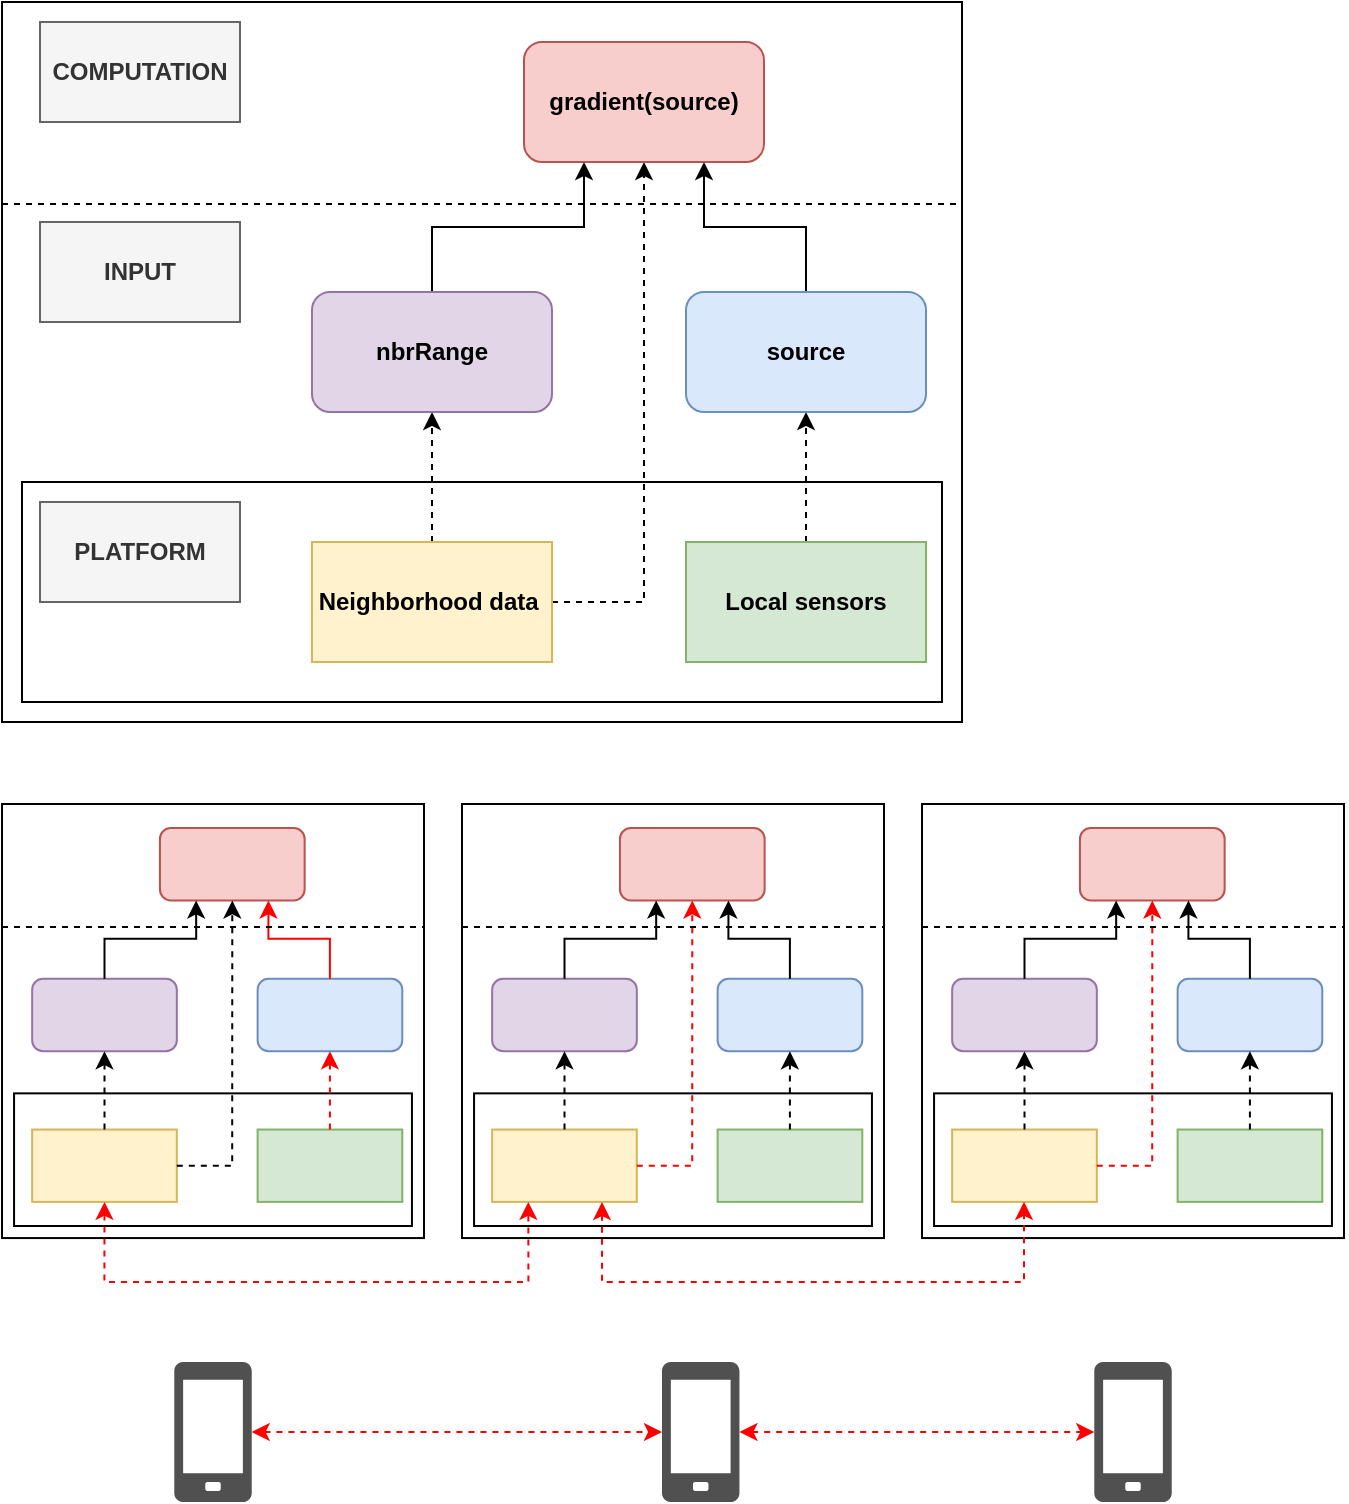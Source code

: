 <mxfile version="22.0.3" type="device">
  <diagram name="Page-1" id="xorHHQ4VulhAJQkCFh0G">
    <mxGraphModel dx="1434" dy="849" grid="1" gridSize="10" guides="1" tooltips="1" connect="1" arrows="1" fold="1" page="1" pageScale="1" pageWidth="850" pageHeight="1100" math="0" shadow="0">
      <root>
        <mxCell id="0" />
        <mxCell id="1" parent="0" />
        <mxCell id="oDXKYZi_NrxGyl0jPFbC-14" value="" style="rounded=0;whiteSpace=wrap;html=1;" parent="1" vertex="1">
          <mxGeometry x="40" y="40" width="480" height="360" as="geometry" />
        </mxCell>
        <mxCell id="oDXKYZi_NrxGyl0jPFbC-13" value="" style="rounded=0;whiteSpace=wrap;html=1;" parent="1" vertex="1">
          <mxGeometry x="50" y="280" width="460" height="110" as="geometry" />
        </mxCell>
        <mxCell id="oDXKYZi_NrxGyl0jPFbC-6" style="edgeStyle=orthogonalEdgeStyle;rounded=0;orthogonalLoop=1;jettySize=auto;html=1;dashed=1;" parent="1" source="oDXKYZi_NrxGyl0jPFbC-1" target="oDXKYZi_NrxGyl0jPFbC-4" edge="1">
          <mxGeometry relative="1" as="geometry" />
        </mxCell>
        <mxCell id="oDXKYZi_NrxGyl0jPFbC-21" style="edgeStyle=orthogonalEdgeStyle;rounded=0;orthogonalLoop=1;jettySize=auto;html=1;entryX=0.5;entryY=1;entryDx=0;entryDy=0;dashed=1;" parent="1" source="oDXKYZi_NrxGyl0jPFbC-1" target="oDXKYZi_NrxGyl0jPFbC-5" edge="1">
          <mxGeometry relative="1" as="geometry">
            <Array as="points">
              <mxPoint x="361" y="340" />
            </Array>
          </mxGeometry>
        </mxCell>
        <mxCell id="oDXKYZi_NrxGyl0jPFbC-1" value="Neighborhood data&amp;nbsp;" style="rounded=0;whiteSpace=wrap;html=1;fillColor=#fff2cc;strokeColor=#d6b656;fontStyle=1" parent="1" vertex="1">
          <mxGeometry x="195" y="310" width="120" height="60" as="geometry" />
        </mxCell>
        <mxCell id="oDXKYZi_NrxGyl0jPFbC-7" style="edgeStyle=orthogonalEdgeStyle;rounded=0;orthogonalLoop=1;jettySize=auto;html=1;dashed=1;" parent="1" source="oDXKYZi_NrxGyl0jPFbC-2" target="oDXKYZi_NrxGyl0jPFbC-3" edge="1">
          <mxGeometry relative="1" as="geometry" />
        </mxCell>
        <mxCell id="oDXKYZi_NrxGyl0jPFbC-2" value="Local sensors" style="rounded=0;whiteSpace=wrap;html=1;fillColor=#d5e8d4;strokeColor=#82b366;fontStyle=1" parent="1" vertex="1">
          <mxGeometry x="382" y="310" width="120" height="60" as="geometry" />
        </mxCell>
        <mxCell id="oDXKYZi_NrxGyl0jPFbC-26" style="edgeStyle=orthogonalEdgeStyle;rounded=0;orthogonalLoop=1;jettySize=auto;html=1;entryX=0.75;entryY=1;entryDx=0;entryDy=0;" parent="1" source="oDXKYZi_NrxGyl0jPFbC-3" target="oDXKYZi_NrxGyl0jPFbC-5" edge="1">
          <mxGeometry relative="1" as="geometry" />
        </mxCell>
        <mxCell id="oDXKYZi_NrxGyl0jPFbC-3" value="source" style="rounded=1;whiteSpace=wrap;html=1;fillColor=#dae8fc;strokeColor=#6c8ebf;fontStyle=1" parent="1" vertex="1">
          <mxGeometry x="382" y="185" width="120" height="60" as="geometry" />
        </mxCell>
        <mxCell id="oDXKYZi_NrxGyl0jPFbC-17" style="edgeStyle=orthogonalEdgeStyle;rounded=0;orthogonalLoop=1;jettySize=auto;html=1;entryX=0.25;entryY=1;entryDx=0;entryDy=0;" parent="1" source="oDXKYZi_NrxGyl0jPFbC-4" target="oDXKYZi_NrxGyl0jPFbC-5" edge="1">
          <mxGeometry relative="1" as="geometry" />
        </mxCell>
        <mxCell id="oDXKYZi_NrxGyl0jPFbC-4" value="nbrRange" style="rounded=1;whiteSpace=wrap;html=1;fillColor=#e1d5e7;strokeColor=#9673a6;fontStyle=1" parent="1" vertex="1">
          <mxGeometry x="195" y="185" width="120" height="60" as="geometry" />
        </mxCell>
        <mxCell id="oDXKYZi_NrxGyl0jPFbC-5" value="gradient(source)" style="rounded=1;whiteSpace=wrap;html=1;fillColor=#f8cecc;strokeColor=#b85450;fontStyle=1" parent="1" vertex="1">
          <mxGeometry x="301" y="60" width="120" height="60" as="geometry" />
        </mxCell>
        <mxCell id="oDXKYZi_NrxGyl0jPFbC-22" value="PLATFORM" style="rounded=0;whiteSpace=wrap;html=1;fillColor=#f5f5f5;fontColor=#333333;strokeColor=#666666;fontStyle=1" parent="1" vertex="1">
          <mxGeometry x="59" y="290" width="100" height="50" as="geometry" />
        </mxCell>
        <mxCell id="oDXKYZi_NrxGyl0jPFbC-23" value="" style="endArrow=none;dashed=1;html=1;rounded=0;entryX=1;entryY=0.25;entryDx=0;entryDy=0;exitX=0;exitY=0.25;exitDx=0;exitDy=0;" parent="1" edge="1">
          <mxGeometry width="50" height="50" relative="1" as="geometry">
            <mxPoint x="40" y="141" as="sourcePoint" />
            <mxPoint x="520" y="141" as="targetPoint" />
          </mxGeometry>
        </mxCell>
        <mxCell id="oDXKYZi_NrxGyl0jPFbC-24" value="INPUT" style="rounded=0;whiteSpace=wrap;html=1;fillColor=#f5f5f5;fontColor=#333333;strokeColor=#666666;fontStyle=1" parent="1" vertex="1">
          <mxGeometry x="59" y="150" width="100" height="50" as="geometry" />
        </mxCell>
        <mxCell id="oDXKYZi_NrxGyl0jPFbC-25" value="COMPUTATION" style="rounded=0;whiteSpace=wrap;html=1;fillColor=#f5f5f5;fontColor=#333333;strokeColor=#666666;fontStyle=1" parent="1" vertex="1">
          <mxGeometry x="59" y="50" width="100" height="50" as="geometry" />
        </mxCell>
        <mxCell id="oDXKYZi_NrxGyl0jPFbC-43" value="" style="group" parent="1" vertex="1" connectable="0">
          <mxGeometry x="40" y="441" width="211" height="217.03" as="geometry" />
        </mxCell>
        <mxCell id="oDXKYZi_NrxGyl0jPFbC-27" value="" style="rounded=0;whiteSpace=wrap;html=1;" parent="oDXKYZi_NrxGyl0jPFbC-43" vertex="1">
          <mxGeometry width="211" height="217.03" as="geometry" />
        </mxCell>
        <mxCell id="oDXKYZi_NrxGyl0jPFbC-28" value="" style="rounded=0;whiteSpace=wrap;html=1;" parent="oDXKYZi_NrxGyl0jPFbC-43" vertex="1">
          <mxGeometry x="6.029" y="144.687" width="198.943" height="66.315" as="geometry" />
        </mxCell>
        <mxCell id="oDXKYZi_NrxGyl0jPFbC-31" value="" style="rounded=0;whiteSpace=wrap;html=1;fillColor=#fff2cc;strokeColor=#d6b656;fontStyle=1" parent="oDXKYZi_NrxGyl0jPFbC-43" vertex="1">
          <mxGeometry x="15.071" y="162.772" width="72.343" height="36.172" as="geometry" />
        </mxCell>
        <mxCell id="oDXKYZi_NrxGyl0jPFbC-33" value="" style="rounded=0;whiteSpace=wrap;html=1;fillColor=#d5e8d4;strokeColor=#82b366;fontStyle=1" parent="oDXKYZi_NrxGyl0jPFbC-43" vertex="1">
          <mxGeometry x="127.806" y="162.772" width="72.343" height="36.172" as="geometry" />
        </mxCell>
        <mxCell id="oDXKYZi_NrxGyl0jPFbC-35" value="" style="rounded=1;whiteSpace=wrap;html=1;fillColor=#dae8fc;strokeColor=#6c8ebf;fontStyle=1" parent="oDXKYZi_NrxGyl0jPFbC-43" vertex="1">
          <mxGeometry x="127.806" y="87.415" width="72.343" height="36.172" as="geometry" />
        </mxCell>
        <mxCell id="oDXKYZi_NrxGyl0jPFbC-32" style="edgeStyle=orthogonalEdgeStyle;rounded=0;orthogonalLoop=1;jettySize=auto;html=1;dashed=1;fillColor=#f8cecc;strokeColor=#FC0000;" parent="oDXKYZi_NrxGyl0jPFbC-43" source="oDXKYZi_NrxGyl0jPFbC-33" target="oDXKYZi_NrxGyl0jPFbC-35" edge="1">
          <mxGeometry relative="1" as="geometry" />
        </mxCell>
        <mxCell id="oDXKYZi_NrxGyl0jPFbC-37" value="" style="rounded=1;whiteSpace=wrap;html=1;fillColor=#e1d5e7;strokeColor=#9673a6;fontStyle=1" parent="oDXKYZi_NrxGyl0jPFbC-43" vertex="1">
          <mxGeometry x="15.071" y="87.415" width="72.343" height="36.172" as="geometry" />
        </mxCell>
        <mxCell id="oDXKYZi_NrxGyl0jPFbC-29" style="edgeStyle=orthogonalEdgeStyle;rounded=0;orthogonalLoop=1;jettySize=auto;html=1;dashed=1;" parent="oDXKYZi_NrxGyl0jPFbC-43" source="oDXKYZi_NrxGyl0jPFbC-31" target="oDXKYZi_NrxGyl0jPFbC-37" edge="1">
          <mxGeometry relative="1" as="geometry" />
        </mxCell>
        <mxCell id="oDXKYZi_NrxGyl0jPFbC-38" value="" style="rounded=1;whiteSpace=wrap;html=1;fillColor=#f8cecc;strokeColor=#b85450;fontStyle=1" parent="oDXKYZi_NrxGyl0jPFbC-43" vertex="1">
          <mxGeometry x="78.974" y="12.057" width="72.343" height="36.172" as="geometry" />
        </mxCell>
        <mxCell id="oDXKYZi_NrxGyl0jPFbC-30" style="edgeStyle=orthogonalEdgeStyle;rounded=0;orthogonalLoop=1;jettySize=auto;html=1;entryX=0.5;entryY=1;entryDx=0;entryDy=0;dashed=1;" parent="oDXKYZi_NrxGyl0jPFbC-43" source="oDXKYZi_NrxGyl0jPFbC-31" target="oDXKYZi_NrxGyl0jPFbC-38" edge="1">
          <mxGeometry relative="1" as="geometry">
            <Array as="points">
              <mxPoint x="115.146" y="180.858" />
            </Array>
          </mxGeometry>
        </mxCell>
        <mxCell id="oDXKYZi_NrxGyl0jPFbC-34" style="edgeStyle=orthogonalEdgeStyle;rounded=0;orthogonalLoop=1;jettySize=auto;html=1;entryX=0.75;entryY=1;entryDx=0;entryDy=0;strokeColor=#FF0000;" parent="oDXKYZi_NrxGyl0jPFbC-43" source="oDXKYZi_NrxGyl0jPFbC-35" target="oDXKYZi_NrxGyl0jPFbC-38" edge="1">
          <mxGeometry relative="1" as="geometry" />
        </mxCell>
        <mxCell id="oDXKYZi_NrxGyl0jPFbC-36" style="edgeStyle=orthogonalEdgeStyle;rounded=0;orthogonalLoop=1;jettySize=auto;html=1;entryX=0.25;entryY=1;entryDx=0;entryDy=0;" parent="oDXKYZi_NrxGyl0jPFbC-43" source="oDXKYZi_NrxGyl0jPFbC-37" target="oDXKYZi_NrxGyl0jPFbC-38" edge="1">
          <mxGeometry relative="1" as="geometry" />
        </mxCell>
        <mxCell id="oDXKYZi_NrxGyl0jPFbC-40" value="" style="endArrow=none;dashed=1;html=1;rounded=0;entryX=1;entryY=0.25;entryDx=0;entryDy=0;exitX=0;exitY=0.25;exitDx=0;exitDy=0;" parent="oDXKYZi_NrxGyl0jPFbC-43" edge="1">
          <mxGeometry width="50" height="50" relative="1" as="geometry">
            <mxPoint y="61.492" as="sourcePoint" />
            <mxPoint x="211" y="61.492" as="targetPoint" />
          </mxGeometry>
        </mxCell>
        <mxCell id="oDXKYZi_NrxGyl0jPFbC-114" value="" style="group" parent="1" vertex="1" connectable="0">
          <mxGeometry x="270" y="441" width="211" height="217.03" as="geometry" />
        </mxCell>
        <mxCell id="oDXKYZi_NrxGyl0jPFbC-115" value="" style="rounded=0;whiteSpace=wrap;html=1;" parent="oDXKYZi_NrxGyl0jPFbC-114" vertex="1">
          <mxGeometry width="211" height="217.03" as="geometry" />
        </mxCell>
        <mxCell id="oDXKYZi_NrxGyl0jPFbC-116" value="" style="rounded=0;whiteSpace=wrap;html=1;" parent="oDXKYZi_NrxGyl0jPFbC-114" vertex="1">
          <mxGeometry x="6.029" y="144.687" width="198.943" height="66.315" as="geometry" />
        </mxCell>
        <mxCell id="oDXKYZi_NrxGyl0jPFbC-117" value="" style="rounded=0;whiteSpace=wrap;html=1;fillColor=#fff2cc;strokeColor=#d6b656;fontStyle=1" parent="oDXKYZi_NrxGyl0jPFbC-114" vertex="1">
          <mxGeometry x="15.071" y="162.772" width="72.343" height="36.172" as="geometry" />
        </mxCell>
        <mxCell id="oDXKYZi_NrxGyl0jPFbC-118" value="" style="rounded=0;whiteSpace=wrap;html=1;fillColor=#d5e8d4;strokeColor=#82b366;fontStyle=1" parent="oDXKYZi_NrxGyl0jPFbC-114" vertex="1">
          <mxGeometry x="127.806" y="162.772" width="72.343" height="36.172" as="geometry" />
        </mxCell>
        <mxCell id="oDXKYZi_NrxGyl0jPFbC-119" value="" style="rounded=1;whiteSpace=wrap;html=1;fillColor=#dae8fc;strokeColor=#6c8ebf;fontStyle=1" parent="oDXKYZi_NrxGyl0jPFbC-114" vertex="1">
          <mxGeometry x="127.806" y="87.415" width="72.343" height="36.172" as="geometry" />
        </mxCell>
        <mxCell id="oDXKYZi_NrxGyl0jPFbC-120" style="edgeStyle=orthogonalEdgeStyle;rounded=0;orthogonalLoop=1;jettySize=auto;html=1;dashed=1;" parent="oDXKYZi_NrxGyl0jPFbC-114" source="oDXKYZi_NrxGyl0jPFbC-118" target="oDXKYZi_NrxGyl0jPFbC-119" edge="1">
          <mxGeometry relative="1" as="geometry" />
        </mxCell>
        <mxCell id="oDXKYZi_NrxGyl0jPFbC-121" value="" style="rounded=1;whiteSpace=wrap;html=1;fillColor=#e1d5e7;strokeColor=#9673a6;fontStyle=1" parent="oDXKYZi_NrxGyl0jPFbC-114" vertex="1">
          <mxGeometry x="15.071" y="87.415" width="72.343" height="36.172" as="geometry" />
        </mxCell>
        <mxCell id="oDXKYZi_NrxGyl0jPFbC-122" style="edgeStyle=orthogonalEdgeStyle;rounded=0;orthogonalLoop=1;jettySize=auto;html=1;dashed=1;" parent="oDXKYZi_NrxGyl0jPFbC-114" source="oDXKYZi_NrxGyl0jPFbC-117" target="oDXKYZi_NrxGyl0jPFbC-121" edge="1">
          <mxGeometry relative="1" as="geometry" />
        </mxCell>
        <mxCell id="oDXKYZi_NrxGyl0jPFbC-123" value="" style="rounded=1;whiteSpace=wrap;html=1;fillColor=#f8cecc;strokeColor=#b85450;fontStyle=1" parent="oDXKYZi_NrxGyl0jPFbC-114" vertex="1">
          <mxGeometry x="78.974" y="12.057" width="72.343" height="36.172" as="geometry" />
        </mxCell>
        <mxCell id="oDXKYZi_NrxGyl0jPFbC-124" style="edgeStyle=orthogonalEdgeStyle;rounded=0;orthogonalLoop=1;jettySize=auto;html=1;entryX=0.5;entryY=1;entryDx=0;entryDy=0;dashed=1;strokeColor=#FF0000;" parent="oDXKYZi_NrxGyl0jPFbC-114" source="oDXKYZi_NrxGyl0jPFbC-117" target="oDXKYZi_NrxGyl0jPFbC-123" edge="1">
          <mxGeometry relative="1" as="geometry">
            <Array as="points">
              <mxPoint x="115.146" y="180.858" />
            </Array>
          </mxGeometry>
        </mxCell>
        <mxCell id="oDXKYZi_NrxGyl0jPFbC-125" style="edgeStyle=orthogonalEdgeStyle;rounded=0;orthogonalLoop=1;jettySize=auto;html=1;entryX=0.75;entryY=1;entryDx=0;entryDy=0;" parent="oDXKYZi_NrxGyl0jPFbC-114" source="oDXKYZi_NrxGyl0jPFbC-119" target="oDXKYZi_NrxGyl0jPFbC-123" edge="1">
          <mxGeometry relative="1" as="geometry" />
        </mxCell>
        <mxCell id="oDXKYZi_NrxGyl0jPFbC-126" style="edgeStyle=orthogonalEdgeStyle;rounded=0;orthogonalLoop=1;jettySize=auto;html=1;entryX=0.25;entryY=1;entryDx=0;entryDy=0;" parent="oDXKYZi_NrxGyl0jPFbC-114" source="oDXKYZi_NrxGyl0jPFbC-121" target="oDXKYZi_NrxGyl0jPFbC-123" edge="1">
          <mxGeometry relative="1" as="geometry" />
        </mxCell>
        <mxCell id="oDXKYZi_NrxGyl0jPFbC-127" value="" style="endArrow=none;dashed=1;html=1;rounded=0;entryX=1;entryY=0.25;entryDx=0;entryDy=0;exitX=0;exitY=0.25;exitDx=0;exitDy=0;" parent="oDXKYZi_NrxGyl0jPFbC-114" edge="1">
          <mxGeometry width="50" height="50" relative="1" as="geometry">
            <mxPoint y="61.492" as="sourcePoint" />
            <mxPoint x="211" y="61.492" as="targetPoint" />
          </mxGeometry>
        </mxCell>
        <mxCell id="oDXKYZi_NrxGyl0jPFbC-142" value="" style="group" parent="1" vertex="1" connectable="0">
          <mxGeometry x="500" y="441" width="211" height="217.03" as="geometry" />
        </mxCell>
        <mxCell id="oDXKYZi_NrxGyl0jPFbC-143" value="" style="rounded=0;whiteSpace=wrap;html=1;" parent="oDXKYZi_NrxGyl0jPFbC-142" vertex="1">
          <mxGeometry width="211" height="217.03" as="geometry" />
        </mxCell>
        <mxCell id="oDXKYZi_NrxGyl0jPFbC-144" value="" style="rounded=0;whiteSpace=wrap;html=1;" parent="oDXKYZi_NrxGyl0jPFbC-142" vertex="1">
          <mxGeometry x="6.029" y="144.687" width="198.943" height="66.315" as="geometry" />
        </mxCell>
        <mxCell id="oDXKYZi_NrxGyl0jPFbC-145" value="" style="rounded=0;whiteSpace=wrap;html=1;fillColor=#fff2cc;strokeColor=#d6b656;fontStyle=1" parent="oDXKYZi_NrxGyl0jPFbC-142" vertex="1">
          <mxGeometry x="15.071" y="162.772" width="72.343" height="36.172" as="geometry" />
        </mxCell>
        <mxCell id="oDXKYZi_NrxGyl0jPFbC-146" value="" style="rounded=0;whiteSpace=wrap;html=1;fillColor=#d5e8d4;strokeColor=#82b366;fontStyle=1" parent="oDXKYZi_NrxGyl0jPFbC-142" vertex="1">
          <mxGeometry x="127.806" y="162.772" width="72.343" height="36.172" as="geometry" />
        </mxCell>
        <mxCell id="oDXKYZi_NrxGyl0jPFbC-147" value="" style="rounded=1;whiteSpace=wrap;html=1;fillColor=#dae8fc;strokeColor=#6c8ebf;fontStyle=1" parent="oDXKYZi_NrxGyl0jPFbC-142" vertex="1">
          <mxGeometry x="127.806" y="87.415" width="72.343" height="36.172" as="geometry" />
        </mxCell>
        <mxCell id="oDXKYZi_NrxGyl0jPFbC-148" style="edgeStyle=orthogonalEdgeStyle;rounded=0;orthogonalLoop=1;jettySize=auto;html=1;dashed=1;" parent="oDXKYZi_NrxGyl0jPFbC-142" source="oDXKYZi_NrxGyl0jPFbC-146" target="oDXKYZi_NrxGyl0jPFbC-147" edge="1">
          <mxGeometry relative="1" as="geometry" />
        </mxCell>
        <mxCell id="oDXKYZi_NrxGyl0jPFbC-149" value="" style="rounded=1;whiteSpace=wrap;html=1;fillColor=#e1d5e7;strokeColor=#9673a6;fontStyle=1" parent="oDXKYZi_NrxGyl0jPFbC-142" vertex="1">
          <mxGeometry x="15.071" y="87.415" width="72.343" height="36.172" as="geometry" />
        </mxCell>
        <mxCell id="oDXKYZi_NrxGyl0jPFbC-150" style="edgeStyle=orthogonalEdgeStyle;rounded=0;orthogonalLoop=1;jettySize=auto;html=1;dashed=1;" parent="oDXKYZi_NrxGyl0jPFbC-142" source="oDXKYZi_NrxGyl0jPFbC-145" target="oDXKYZi_NrxGyl0jPFbC-149" edge="1">
          <mxGeometry relative="1" as="geometry" />
        </mxCell>
        <mxCell id="oDXKYZi_NrxGyl0jPFbC-151" value="" style="rounded=1;whiteSpace=wrap;html=1;fillColor=#f8cecc;strokeColor=#b85450;fontStyle=1" parent="oDXKYZi_NrxGyl0jPFbC-142" vertex="1">
          <mxGeometry x="78.974" y="12.057" width="72.343" height="36.172" as="geometry" />
        </mxCell>
        <mxCell id="oDXKYZi_NrxGyl0jPFbC-152" style="edgeStyle=orthogonalEdgeStyle;rounded=0;orthogonalLoop=1;jettySize=auto;html=1;entryX=0.5;entryY=1;entryDx=0;entryDy=0;dashed=1;strokeColor=#FC0000;" parent="oDXKYZi_NrxGyl0jPFbC-142" source="oDXKYZi_NrxGyl0jPFbC-145" target="oDXKYZi_NrxGyl0jPFbC-151" edge="1">
          <mxGeometry relative="1" as="geometry">
            <Array as="points">
              <mxPoint x="115.146" y="180.858" />
            </Array>
          </mxGeometry>
        </mxCell>
        <mxCell id="oDXKYZi_NrxGyl0jPFbC-153" style="edgeStyle=orthogonalEdgeStyle;rounded=0;orthogonalLoop=1;jettySize=auto;html=1;entryX=0.75;entryY=1;entryDx=0;entryDy=0;" parent="oDXKYZi_NrxGyl0jPFbC-142" source="oDXKYZi_NrxGyl0jPFbC-147" target="oDXKYZi_NrxGyl0jPFbC-151" edge="1">
          <mxGeometry relative="1" as="geometry" />
        </mxCell>
        <mxCell id="oDXKYZi_NrxGyl0jPFbC-154" style="edgeStyle=orthogonalEdgeStyle;rounded=0;orthogonalLoop=1;jettySize=auto;html=1;entryX=0.25;entryY=1;entryDx=0;entryDy=0;" parent="oDXKYZi_NrxGyl0jPFbC-142" source="oDXKYZi_NrxGyl0jPFbC-149" target="oDXKYZi_NrxGyl0jPFbC-151" edge="1">
          <mxGeometry relative="1" as="geometry" />
        </mxCell>
        <mxCell id="oDXKYZi_NrxGyl0jPFbC-155" value="" style="endArrow=none;dashed=1;html=1;rounded=0;entryX=1;entryY=0.25;entryDx=0;entryDy=0;exitX=0;exitY=0.25;exitDx=0;exitDy=0;" parent="oDXKYZi_NrxGyl0jPFbC-142" edge="1">
          <mxGeometry width="50" height="50" relative="1" as="geometry">
            <mxPoint y="61.492" as="sourcePoint" />
            <mxPoint x="211" y="61.492" as="targetPoint" />
          </mxGeometry>
        </mxCell>
        <mxCell id="oDXKYZi_NrxGyl0jPFbC-159" style="edgeStyle=orthogonalEdgeStyle;rounded=0;orthogonalLoop=1;jettySize=auto;html=1;exitX=0.5;exitY=1;exitDx=0;exitDy=0;entryX=0.25;entryY=1;entryDx=0;entryDy=0;startArrow=classic;startFill=1;dashed=1;strokeColor=#FF0000;" parent="1" source="oDXKYZi_NrxGyl0jPFbC-31" target="oDXKYZi_NrxGyl0jPFbC-117" edge="1">
          <mxGeometry relative="1" as="geometry">
            <Array as="points">
              <mxPoint x="91" y="680" />
              <mxPoint x="303" y="680" />
            </Array>
          </mxGeometry>
        </mxCell>
        <mxCell id="oDXKYZi_NrxGyl0jPFbC-160" style="edgeStyle=orthogonalEdgeStyle;rounded=0;orthogonalLoop=1;jettySize=auto;html=1;exitX=0.5;exitY=1;exitDx=0;exitDy=0;entryX=0.5;entryY=1;entryDx=0;entryDy=0;startArrow=classic;startFill=1;dashed=1;strokeColor=#FF0000;" parent="1" target="oDXKYZi_NrxGyl0jPFbC-145" edge="1">
          <mxGeometry relative="1" as="geometry">
            <mxPoint x="340" y="640" as="sourcePoint" />
            <mxPoint x="570" y="640" as="targetPoint" />
            <Array as="points">
              <mxPoint x="340" y="680" />
              <mxPoint x="551" y="680" />
              <mxPoint x="551" y="640" />
            </Array>
          </mxGeometry>
        </mxCell>
        <mxCell id="AeO6W2GcUR8q9OenWmiE-4" style="edgeStyle=orthogonalEdgeStyle;rounded=0;orthogonalLoop=1;jettySize=auto;html=1;strokeColor=#FF0000;dashed=1;startArrow=classic;startFill=1;" edge="1" parent="1" source="AeO6W2GcUR8q9OenWmiE-1" target="AeO6W2GcUR8q9OenWmiE-3">
          <mxGeometry relative="1" as="geometry" />
        </mxCell>
        <mxCell id="AeO6W2GcUR8q9OenWmiE-1" value="" style="sketch=0;pointerEvents=1;shadow=0;dashed=0;html=1;strokeColor=none;fillColor=#505050;labelPosition=center;verticalLabelPosition=bottom;verticalAlign=top;outlineConnect=0;align=center;shape=mxgraph.office.devices.cell_phone_generic;" vertex="1" parent="1">
          <mxGeometry x="126.14" y="720" width="38.72" height="70" as="geometry" />
        </mxCell>
        <mxCell id="AeO6W2GcUR8q9OenWmiE-2" value="" style="sketch=0;pointerEvents=1;shadow=0;dashed=0;html=1;strokeColor=none;fillColor=#505050;labelPosition=center;verticalLabelPosition=bottom;verticalAlign=top;outlineConnect=0;align=center;shape=mxgraph.office.devices.cell_phone_generic;" vertex="1" parent="1">
          <mxGeometry x="586.14" y="720" width="38.72" height="70" as="geometry" />
        </mxCell>
        <mxCell id="AeO6W2GcUR8q9OenWmiE-5" style="edgeStyle=orthogonalEdgeStyle;rounded=0;orthogonalLoop=1;jettySize=auto;html=1;strokeColor=#FF0000;dashed=1;startArrow=classic;startFill=1;" edge="1" parent="1" source="AeO6W2GcUR8q9OenWmiE-3" target="AeO6W2GcUR8q9OenWmiE-2">
          <mxGeometry relative="1" as="geometry" />
        </mxCell>
        <mxCell id="AeO6W2GcUR8q9OenWmiE-3" value="" style="sketch=0;pointerEvents=1;shadow=0;dashed=0;html=1;strokeColor=none;fillColor=#505050;labelPosition=center;verticalLabelPosition=bottom;verticalAlign=top;outlineConnect=0;align=center;shape=mxgraph.office.devices.cell_phone_generic;" vertex="1" parent="1">
          <mxGeometry x="370" y="720" width="38.72" height="70" as="geometry" />
        </mxCell>
      </root>
    </mxGraphModel>
  </diagram>
</mxfile>
